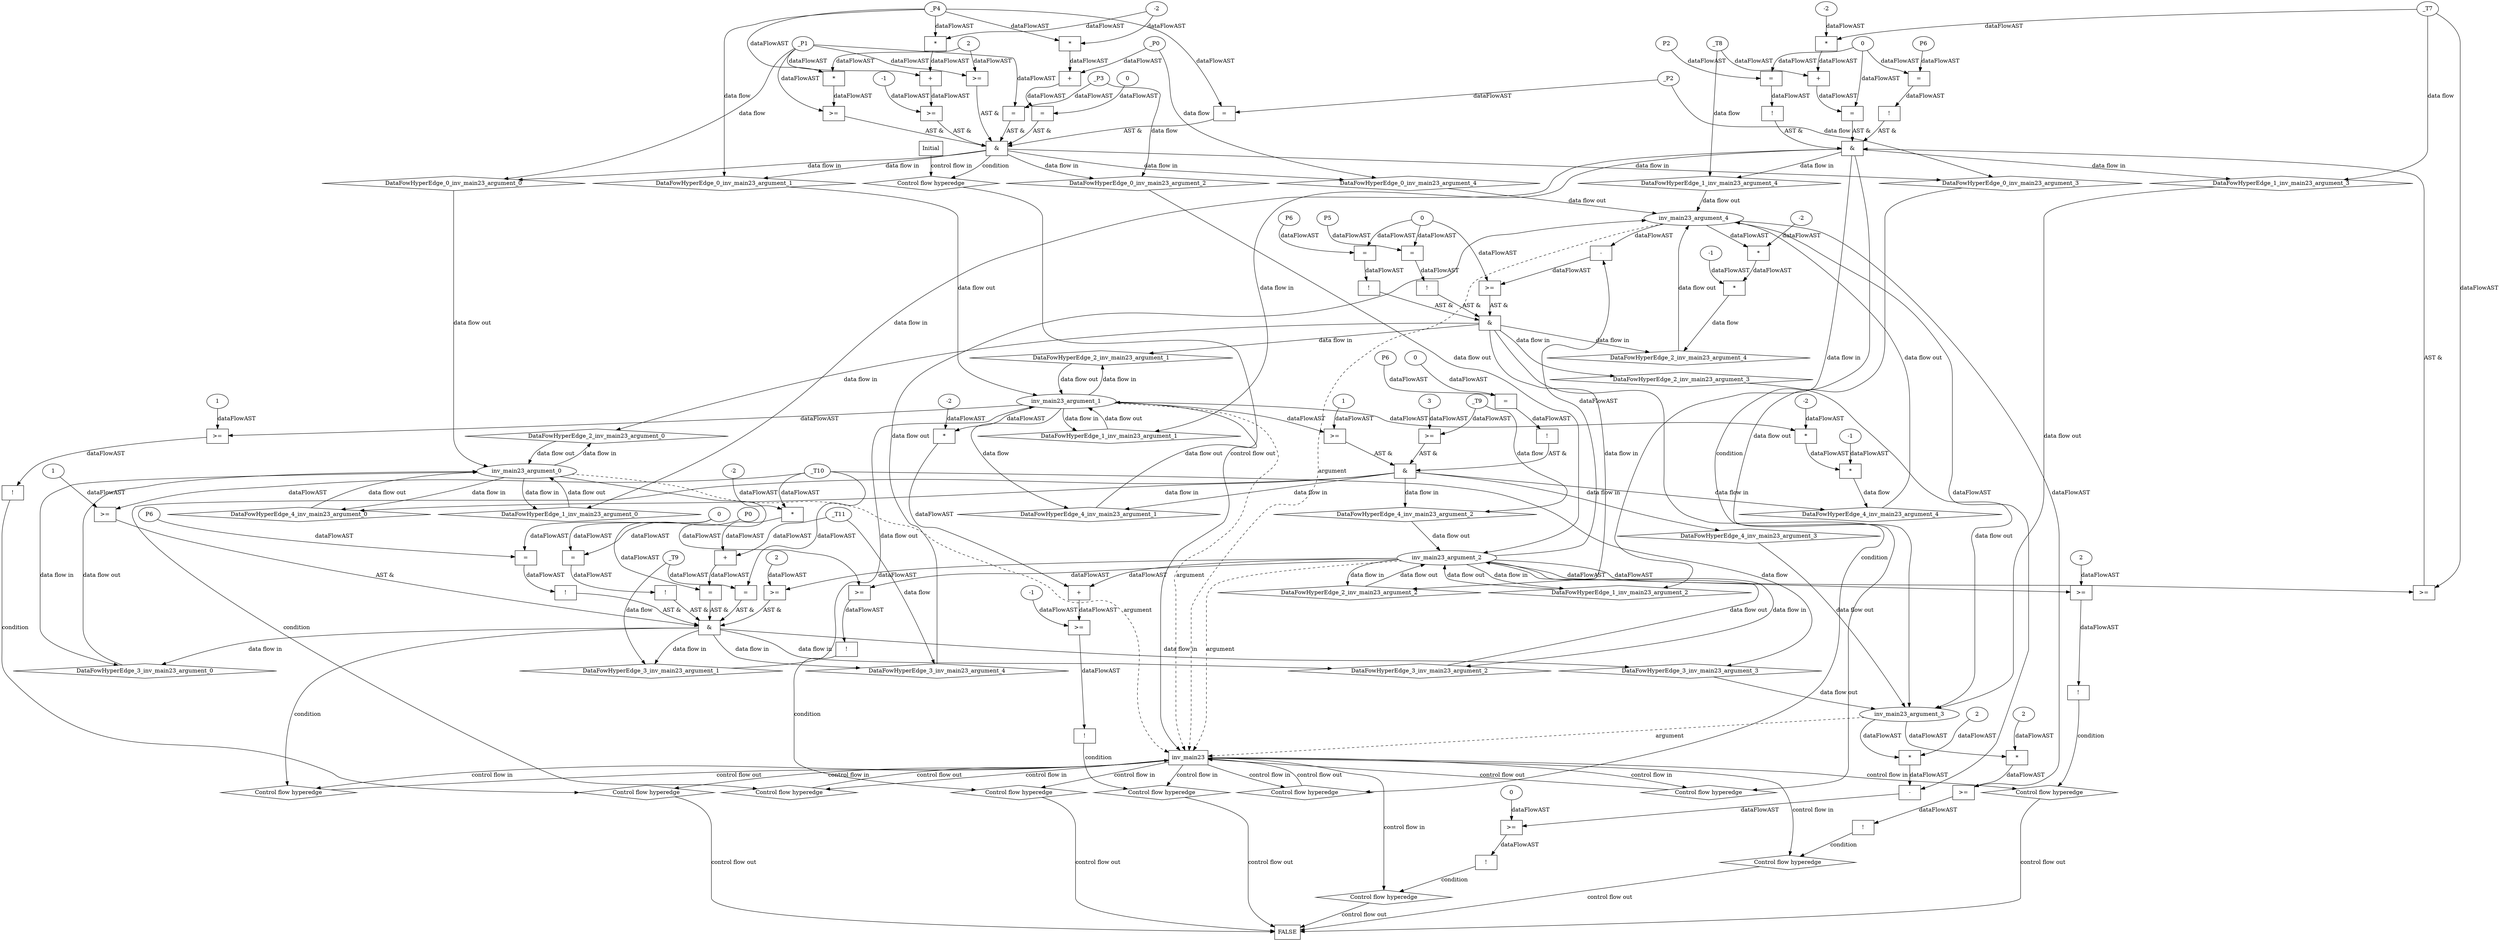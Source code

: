 digraph dag {
"inv_main23" [label="inv_main23" nodeName="inv_main23" class=cfn  shape="rect"];
FALSE [label="FALSE" nodeName=FALSE class=cfn  shape="rect"];
Initial [label="Initial" nodeName=Initial class=cfn  shape="rect"];
ControlFowHyperEdge_0 [label="Control flow hyperedge" nodeName=ControlFowHyperEdge_0 class=controlFlowHyperEdge shape="diamond"];
"Initial" -> ControlFowHyperEdge_0 [label="control flow in"]
ControlFowHyperEdge_0 -> "inv_main23" [label="control flow out"]
ControlFowHyperEdge_1 [label="Control flow hyperedge" nodeName=ControlFowHyperEdge_1 class=controlFlowHyperEdge shape="diamond"];
"inv_main23" -> ControlFowHyperEdge_1 [label="control flow in"]
ControlFowHyperEdge_1 -> "inv_main23" [label="control flow out"]
ControlFowHyperEdge_2 [label="Control flow hyperedge" nodeName=ControlFowHyperEdge_2 class=controlFlowHyperEdge shape="diamond"];
"inv_main23" -> ControlFowHyperEdge_2 [label="control flow in"]
ControlFowHyperEdge_2 -> "inv_main23" [label="control flow out"]
ControlFowHyperEdge_3 [label="Control flow hyperedge" nodeName=ControlFowHyperEdge_3 class=controlFlowHyperEdge shape="diamond"];
"inv_main23" -> ControlFowHyperEdge_3 [label="control flow in"]
ControlFowHyperEdge_3 -> "inv_main23" [label="control flow out"]
ControlFowHyperEdge_4 [label="Control flow hyperedge" nodeName=ControlFowHyperEdge_4 class=controlFlowHyperEdge shape="diamond"];
"inv_main23" -> ControlFowHyperEdge_4 [label="control flow in"]
ControlFowHyperEdge_4 -> "inv_main23" [label="control flow out"]
ControlFowHyperEdge_5 [label="Control flow hyperedge" nodeName=ControlFowHyperEdge_5 class=controlFlowHyperEdge shape="diamond"];
"inv_main23" -> ControlFowHyperEdge_5 [label="control flow in"]
ControlFowHyperEdge_5 -> "FALSE" [label="control flow out"]
ControlFowHyperEdge_6 [label="Control flow hyperedge" nodeName=ControlFowHyperEdge_6 class=controlFlowHyperEdge shape="diamond"];
"inv_main23" -> ControlFowHyperEdge_6 [label="control flow in"]
ControlFowHyperEdge_6 -> "FALSE" [label="control flow out"]
ControlFowHyperEdge_7 [label="Control flow hyperedge" nodeName=ControlFowHyperEdge_7 class=controlFlowHyperEdge shape="diamond"];
"inv_main23" -> ControlFowHyperEdge_7 [label="control flow in"]
ControlFowHyperEdge_7 -> "FALSE" [label="control flow out"]
ControlFowHyperEdge_8 [label="Control flow hyperedge" nodeName=ControlFowHyperEdge_8 class=controlFlowHyperEdge shape="diamond"];
"inv_main23" -> ControlFowHyperEdge_8 [label="control flow in"]
ControlFowHyperEdge_8 -> "FALSE" [label="control flow out"]
ControlFowHyperEdge_9 [label="Control flow hyperedge" nodeName=ControlFowHyperEdge_9 class=controlFlowHyperEdge shape="diamond"];
"inv_main23" -> ControlFowHyperEdge_9 [label="control flow in"]
ControlFowHyperEdge_9 -> "FALSE" [label="control flow out"]
ControlFowHyperEdge_10 [label="Control flow hyperedge" nodeName=ControlFowHyperEdge_10 class=controlFlowHyperEdge shape="diamond"];
"inv_main23" -> ControlFowHyperEdge_10 [label="control flow in"]
ControlFowHyperEdge_10 -> "FALSE" [label="control flow out"]
"inv_main23_argument_0" [label="inv_main23_argument_0" nodeName=argument0 class=argument  head="inv_main23" shape="oval"];
"inv_main23_argument_0" -> "inv_main23"[label="argument" style="dashed"]
"inv_main23_argument_1" [label="inv_main23_argument_1" nodeName=argument1 class=argument  head="inv_main23" shape="oval"];
"inv_main23_argument_1" -> "inv_main23"[label="argument" style="dashed"]
"inv_main23_argument_2" [label="inv_main23_argument_2" nodeName=argument2 class=argument  head="inv_main23" shape="oval"];
"inv_main23_argument_2" -> "inv_main23"[label="argument" style="dashed"]
"inv_main23_argument_3" [label="inv_main23_argument_3" nodeName=argument3 class=argument  head="inv_main23" shape="oval"];
"inv_main23_argument_3" -> "inv_main23"[label="argument" style="dashed"]
"inv_main23_argument_4" [label="inv_main23_argument_4" nodeName=argument4 class=argument  head="inv_main23" shape="oval"];
"inv_main23_argument_4" -> "inv_main23"[label="argument" style="dashed"]

"xxxinv_main23___Initial_0xxx_and" [label="&" nodeName="xxxinv_main23___Initial_0xxx_and" class=Operator shape="rect"];
"xxxinv_main23___Initial_0xxxguard5_node_0" [label=">=" nodeName="xxxinv_main23___Initial_0xxxguard5_node_0" class=Operator  shape="rect"];
"xxxinv_main23___Initial_0xxxguard5_node_1" [label="+" nodeName="xxxinv_main23___Initial_0xxxguard5_node_1" class= Operator shape="rect"];
"xxxinv_main23___Initial_0xxxguard5_node_2" [label="*" nodeName="xxxinv_main23___Initial_0xxxguard5_node_2" class=Operator  shape="rect"];
"xxxinv_main23___Initial_0xxxguard2_node_4" [label="-2" nodeName="xxxinv_main23___Initial_0xxxguard2_node_4" class=Coeff ];
"xxxinv_main23___Initial_0xxxguard5_node_6" [label="-1" nodeName="xxxinv_main23___Initial_0xxxguard5_node_6" class=Literal ];
"xxxinv_main23___Initial_0xxxguard5_node_1" -> "xxxinv_main23___Initial_0xxxguard5_node_0"[label="dataFlowAST"]
"xxxinv_main23___Initial_0xxxguard5_node_6" -> "xxxinv_main23___Initial_0xxxguard5_node_0"[label="dataFlowAST"]
"xxxinv_main23___Initial_0xxxguard5_node_2" -> "xxxinv_main23___Initial_0xxxguard5_node_1"[label="dataFlowAST"]
"xxxinv_main23___Initial_0xxxdataFlow3_node_0" -> "xxxinv_main23___Initial_0xxxguard5_node_1"[label="dataFlowAST"]
"xxxinv_main23___Initial_0xxxguard2_node_4" -> "xxxinv_main23___Initial_0xxxguard5_node_2"[label="dataFlowAST"]
"xxxinv_main23___Initial_0xxxdataFlow4_node_0" -> "xxxinv_main23___Initial_0xxxguard5_node_2"[label="dataFlowAST"]

"xxxinv_main23___Initial_0xxxguard5_node_0" -> "xxxinv_main23___Initial_0xxx_and" [label="AST &"];
"xxxinv_main23___Initial_0xxxguard3_node_0" [label=">=" nodeName="xxxinv_main23___Initial_0xxxguard3_node_0" class=Operator  shape="rect"];
"xxxinv_main23___Initial_0xxxguard3_node_2" [label="2" nodeName="xxxinv_main23___Initial_0xxxguard3_node_2" class=Literal ];
"xxxinv_main23___Initial_0xxxdataFlow3_node_0" -> "xxxinv_main23___Initial_0xxxguard3_node_0"[label="dataFlowAST"]
"xxxinv_main23___Initial_0xxxguard3_node_2" -> "xxxinv_main23___Initial_0xxxguard3_node_0"[label="dataFlowAST"]

"xxxinv_main23___Initial_0xxxguard3_node_0" -> "xxxinv_main23___Initial_0xxx_and" [label="AST &"];
"xxxinv_main23___Initial_0xxxguard4_node_0" [label=">=" nodeName="xxxinv_main23___Initial_0xxxguard4_node_0" class=Operator  shape="rect"];
"xxxinv_main23___Initial_0xxxguard4_node_1" [label="*" nodeName="xxxinv_main23___Initial_0xxxguard4_node_1" class=Operator  shape="rect"];
"xxxinv_main23___Initial_0xxxguard3_node_2" [label="2" nodeName="xxxinv_main23___Initial_0xxxguard3_node_2" class=Coeff ];
"xxxinv_main23___Initial_0xxxguard4_node_1" -> "xxxinv_main23___Initial_0xxxguard4_node_0"[label="dataFlowAST"]
"xxxinv_main23___Initial_0xxxdataFlow3_node_0" -> "xxxinv_main23___Initial_0xxxguard4_node_0"[label="dataFlowAST"]
"xxxinv_main23___Initial_0xxxguard3_node_2" -> "xxxinv_main23___Initial_0xxxguard4_node_1"[label="dataFlowAST"]
"xxxinv_main23___Initial_0xxxdataFlow4_node_0" -> "xxxinv_main23___Initial_0xxxguard4_node_1"[label="dataFlowAST"]

"xxxinv_main23___Initial_0xxxguard4_node_0" -> "xxxinv_main23___Initial_0xxx_and" [label="AST &"];
"xxxinv_main23___Initial_0xxxguard_0_node_0" [label="=" nodeName="xxxinv_main23___Initial_0xxxguard_0_node_0" class=Operator  shape="rect"];
"xxxinv_main23___Initial_0xxxdataFlow_0_node_0" -> "xxxinv_main23___Initial_0xxxguard_0_node_0"[label="dataFlowAST"]
"xxxinv_main23___Initial_0xxxdataFlow3_node_0" -> "xxxinv_main23___Initial_0xxxguard_0_node_0"[label="dataFlowAST"]

"xxxinv_main23___Initial_0xxxguard_0_node_0" -> "xxxinv_main23___Initial_0xxx_and" [label="AST &"];
"xxxinv_main23___Initial_0xxxguard2_node_0" [label="=" nodeName="xxxinv_main23___Initial_0xxxguard2_node_0" class=Operator  shape="rect"];
"xxxinv_main23___Initial_0xxxguard2_node_1" [label="+" nodeName="xxxinv_main23___Initial_0xxxguard2_node_1" class= Operator shape="rect"];
"xxxinv_main23___Initial_0xxxguard2_node_3" [label="*" nodeName="xxxinv_main23___Initial_0xxxguard2_node_3" class=Operator  shape="rect"];
"xxxinv_main23___Initial_0xxxguard2_node_4" [label="-2" nodeName="xxxinv_main23___Initial_0xxxguard2_node_4" class=Coeff ];
"xxxinv_main23___Initial_0xxxguard2_node_6" [label="0" nodeName="xxxinv_main23___Initial_0xxxguard2_node_6" class=Literal ];
"xxxinv_main23___Initial_0xxxguard2_node_1" -> "xxxinv_main23___Initial_0xxxguard2_node_0"[label="dataFlowAST"]
"xxxinv_main23___Initial_0xxxguard2_node_6" -> "xxxinv_main23___Initial_0xxxguard2_node_0"[label="dataFlowAST"]
"xxxinv_main23___Initial_0xxxdataFlow1_node_0" -> "xxxinv_main23___Initial_0xxxguard2_node_1"[label="dataFlowAST"]
"xxxinv_main23___Initial_0xxxguard2_node_3" -> "xxxinv_main23___Initial_0xxxguard2_node_1"[label="dataFlowAST"]
"xxxinv_main23___Initial_0xxxdataFlow4_node_0" -> "xxxinv_main23___Initial_0xxxguard2_node_3"[label="dataFlowAST"]
"xxxinv_main23___Initial_0xxxguard2_node_4" -> "xxxinv_main23___Initial_0xxxguard2_node_3"[label="dataFlowAST"]

"xxxinv_main23___Initial_0xxxguard2_node_0" -> "xxxinv_main23___Initial_0xxx_and" [label="AST &"];
"xxxinv_main23___Initial_0xxxguard1_node_0" [label="=" nodeName="xxxinv_main23___Initial_0xxxguard1_node_0" class=Operator  shape="rect"];
"xxxinv_main23___Initial_0xxxdataFlow2_node_0" -> "xxxinv_main23___Initial_0xxxguard1_node_0"[label="dataFlowAST"]
"xxxinv_main23___Initial_0xxxdataFlow4_node_0" -> "xxxinv_main23___Initial_0xxxguard1_node_0"[label="dataFlowAST"]

"xxxinv_main23___Initial_0xxxguard1_node_0" -> "xxxinv_main23___Initial_0xxx_and" [label="AST &"];
"xxxinv_main23___Initial_0xxx_and" -> "ControlFowHyperEdge_0" [label="condition"];
"xxxinv_main23___Initial_0xxxdataFlow_0_node_0" [label="_P3" nodeName="xxxinv_main23___Initial_0xxxdataFlow_0_node_0" class=Constant ];

"xxxinv_main23___Initial_0xxxdataFlow_0_node_0" -> "DataFowHyperEdge_0_inv_main23_argument_2" [label="data flow"];
"xxxinv_main23___Initial_0xxxdataFlow1_node_0" [label="_P0" nodeName="xxxinv_main23___Initial_0xxxdataFlow1_node_0" class=Constant ];

"xxxinv_main23___Initial_0xxxdataFlow1_node_0" -> "DataFowHyperEdge_0_inv_main23_argument_4" [label="data flow"];
"xxxinv_main23___Initial_0xxxdataFlow2_node_0" [label="_P2" nodeName="xxxinv_main23___Initial_0xxxdataFlow2_node_0" class=Constant ];

"xxxinv_main23___Initial_0xxxdataFlow2_node_0" -> "DataFowHyperEdge_0_inv_main23_argument_3" [label="data flow"];
"xxxinv_main23___Initial_0xxxdataFlow3_node_0" [label="_P1" nodeName="xxxinv_main23___Initial_0xxxdataFlow3_node_0" class=Constant ];

"xxxinv_main23___Initial_0xxxdataFlow3_node_0" -> "DataFowHyperEdge_0_inv_main23_argument_0" [label="data flow"];
"xxxinv_main23___Initial_0xxxdataFlow4_node_0" [label="_P4" nodeName="xxxinv_main23___Initial_0xxxdataFlow4_node_0" class=Constant ];

"xxxinv_main23___Initial_0xxxdataFlow4_node_0" -> "DataFowHyperEdge_0_inv_main23_argument_1" [label="data flow"];
"xxxinv_main23___inv_main23_1xxx_and" [label="&" nodeName="xxxinv_main23___inv_main23_1xxx_and" class=Operator shape="rect"];
"xxxinv_main23___inv_main23_1xxxguard_0_node_0" [label="!" nodeName="xxxinv_main23___inv_main23_1xxxguard_0_node_0" class=Operator shape="rect"];
"xxxinv_main23___inv_main23_1xxxguard_0_node_1" [label="=" nodeName="xxxinv_main23___inv_main23_1xxxguard_0_node_1" class=Operator  shape="rect"];
"xxxinv_main23___inv_main23_1xxxguard_0_node_2" [label="P6" nodeName="xxxinv_main23___inv_main23_1xxxguard_0_node_2" class=Constant ];
"xxxinv_main23___inv_main23_1xxxguard_0_node_3" [label="0" nodeName="xxxinv_main23___inv_main23_1xxxguard_0_node_3" class=Literal ];
"xxxinv_main23___inv_main23_1xxxguard_0_node_1" -> "xxxinv_main23___inv_main23_1xxxguard_0_node_0"[label="dataFlowAST"]
"xxxinv_main23___inv_main23_1xxxguard_0_node_2" -> "xxxinv_main23___inv_main23_1xxxguard_0_node_1"[label="dataFlowAST"]
"xxxinv_main23___inv_main23_1xxxguard_0_node_3" -> "xxxinv_main23___inv_main23_1xxxguard_0_node_1"[label="dataFlowAST"]

"xxxinv_main23___inv_main23_1xxxguard_0_node_0" -> "xxxinv_main23___inv_main23_1xxx_and" [label="AST &"];
"xxxinv_main23___inv_main23_1xxxguard1_node_0" [label="!" nodeName="xxxinv_main23___inv_main23_1xxxguard1_node_0" class=Operator shape="rect"];
"xxxinv_main23___inv_main23_1xxxguard1_node_1" [label="=" nodeName="xxxinv_main23___inv_main23_1xxxguard1_node_1" class=Operator  shape="rect"];
"xxxinv_main23___inv_main23_1xxxguard1_node_2" [label="P2" nodeName="xxxinv_main23___inv_main23_1xxxguard1_node_2" class=Constant ];
"xxxinv_main23___inv_main23_1xxxguard1_node_1" -> "xxxinv_main23___inv_main23_1xxxguard1_node_0"[label="dataFlowAST"]
"xxxinv_main23___inv_main23_1xxxguard1_node_2" -> "xxxinv_main23___inv_main23_1xxxguard1_node_1"[label="dataFlowAST"]
"xxxinv_main23___inv_main23_1xxxguard_0_node_3" -> "xxxinv_main23___inv_main23_1xxxguard1_node_1"[label="dataFlowAST"]

"xxxinv_main23___inv_main23_1xxxguard1_node_0" -> "xxxinv_main23___inv_main23_1xxx_and" [label="AST &"];
"xxxinv_main23___inv_main23_1xxxguard2_node_0" [label=">=" nodeName="xxxinv_main23___inv_main23_1xxxguard2_node_0" class=Operator  shape="rect"];
"inv_main23_argument_2" -> "xxxinv_main23___inv_main23_1xxxguard2_node_0"[label="dataFlowAST"]
"xxxinv_main23___inv_main23_1xxxdataFlow_0_node_0" -> "xxxinv_main23___inv_main23_1xxxguard2_node_0"[label="dataFlowAST"]

"xxxinv_main23___inv_main23_1xxxguard2_node_0" -> "xxxinv_main23___inv_main23_1xxx_and" [label="AST &"];
"xxxinv_main23___inv_main23_1xxxguard3_node_0" [label="=" nodeName="xxxinv_main23___inv_main23_1xxxguard3_node_0" class=Operator  shape="rect"];
"xxxinv_main23___inv_main23_1xxxguard3_node_1" [label="+" nodeName="xxxinv_main23___inv_main23_1xxxguard3_node_1" class= Operator shape="rect"];
"xxxinv_main23___inv_main23_1xxxguard3_node_3" [label="*" nodeName="xxxinv_main23___inv_main23_1xxxguard3_node_3" class=Operator  shape="rect"];
"xxxinv_main23___inv_main23_1xxxguard3_node_4" [label="-2" nodeName="xxxinv_main23___inv_main23_1xxxguard3_node_4" class=Coeff ];
"xxxinv_main23___inv_main23_1xxxguard3_node_1" -> "xxxinv_main23___inv_main23_1xxxguard3_node_0"[label="dataFlowAST"]
"xxxinv_main23___inv_main23_1xxxguard_0_node_3" -> "xxxinv_main23___inv_main23_1xxxguard3_node_0"[label="dataFlowAST"]
"xxxinv_main23___inv_main23_1xxxdataFlow1_node_0" -> "xxxinv_main23___inv_main23_1xxxguard3_node_1"[label="dataFlowAST"]
"xxxinv_main23___inv_main23_1xxxguard3_node_3" -> "xxxinv_main23___inv_main23_1xxxguard3_node_1"[label="dataFlowAST"]
"xxxinv_main23___inv_main23_1xxxdataFlow_0_node_0" -> "xxxinv_main23___inv_main23_1xxxguard3_node_3"[label="dataFlowAST"]
"xxxinv_main23___inv_main23_1xxxguard3_node_4" -> "xxxinv_main23___inv_main23_1xxxguard3_node_3"[label="dataFlowAST"]

"xxxinv_main23___inv_main23_1xxxguard3_node_0" -> "xxxinv_main23___inv_main23_1xxx_and" [label="AST &"];
"xxxinv_main23___inv_main23_1xxx_and" -> "ControlFowHyperEdge_1" [label="condition"];
"xxxinv_main23___inv_main23_1xxxdataFlow_0_node_0" [label="_T7" nodeName="xxxinv_main23___inv_main23_1xxxdataFlow_0_node_0" class=Constant ];

"xxxinv_main23___inv_main23_1xxxdataFlow_0_node_0" -> "DataFowHyperEdge_1_inv_main23_argument_3" [label="data flow"];
"xxxinv_main23___inv_main23_1xxxdataFlow1_node_0" [label="_T8" nodeName="xxxinv_main23___inv_main23_1xxxdataFlow1_node_0" class=Constant ];

"xxxinv_main23___inv_main23_1xxxdataFlow1_node_0" -> "DataFowHyperEdge_1_inv_main23_argument_4" [label="data flow"];
"xxxinv_main23___inv_main23_2xxx_and" [label="&" nodeName="xxxinv_main23___inv_main23_2xxx_and" class=Operator shape="rect"];
"xxxinv_main23___inv_main23_2xxxguard_0_node_0" [label="!" nodeName="xxxinv_main23___inv_main23_2xxxguard_0_node_0" class=Operator shape="rect"];
"xxxinv_main23___inv_main23_2xxxguard_0_node_1" [label="=" nodeName="xxxinv_main23___inv_main23_2xxxguard_0_node_1" class=Operator  shape="rect"];
"xxxinv_main23___inv_main23_2xxxguard_0_node_2" [label="P6" nodeName="xxxinv_main23___inv_main23_2xxxguard_0_node_2" class=Constant ];
"xxxinv_main23___inv_main23_2xxxguard_0_node_3" [label="0" nodeName="xxxinv_main23___inv_main23_2xxxguard_0_node_3" class=Literal ];
"xxxinv_main23___inv_main23_2xxxguard_0_node_1" -> "xxxinv_main23___inv_main23_2xxxguard_0_node_0"[label="dataFlowAST"]
"xxxinv_main23___inv_main23_2xxxguard_0_node_2" -> "xxxinv_main23___inv_main23_2xxxguard_0_node_1"[label="dataFlowAST"]
"xxxinv_main23___inv_main23_2xxxguard_0_node_3" -> "xxxinv_main23___inv_main23_2xxxguard_0_node_1"[label="dataFlowAST"]

"xxxinv_main23___inv_main23_2xxxguard_0_node_0" -> "xxxinv_main23___inv_main23_2xxx_and" [label="AST &"];
"xxxinv_main23___inv_main23_2xxxguard1_node_0" [label="!" nodeName="xxxinv_main23___inv_main23_2xxxguard1_node_0" class=Operator shape="rect"];
"xxxinv_main23___inv_main23_2xxxguard1_node_1" [label="=" nodeName="xxxinv_main23___inv_main23_2xxxguard1_node_1" class=Operator  shape="rect"];
"xxxinv_main23___inv_main23_2xxxguard1_node_2" [label="P5" nodeName="xxxinv_main23___inv_main23_2xxxguard1_node_2" class=Constant ];
"xxxinv_main23___inv_main23_2xxxguard1_node_1" -> "xxxinv_main23___inv_main23_2xxxguard1_node_0"[label="dataFlowAST"]
"xxxinv_main23___inv_main23_2xxxguard1_node_2" -> "xxxinv_main23___inv_main23_2xxxguard1_node_1"[label="dataFlowAST"]
"xxxinv_main23___inv_main23_2xxxguard_0_node_3" -> "xxxinv_main23___inv_main23_2xxxguard1_node_1"[label="dataFlowAST"]

"xxxinv_main23___inv_main23_2xxxguard1_node_0" -> "xxxinv_main23___inv_main23_2xxx_and" [label="AST &"];
"xxxinv_main23___inv_main23_2xxxguard2_node_0" [label=">=" nodeName="xxxinv_main23___inv_main23_2xxxguard2_node_0" class=Operator  shape="rect"];
"xxxinv_main23___inv_main23_2xxxguard2_node_2" [label="-" nodeName="xxxinv_main23___inv_main23_2xxxguard2_node_2" class= Operator shape="rect"];
"xxxinv_main23___inv_main23_2xxxguard_0_node_3" -> "xxxinv_main23___inv_main23_2xxxguard2_node_0"[label="dataFlowAST"]
"xxxinv_main23___inv_main23_2xxxguard2_node_2" -> "xxxinv_main23___inv_main23_2xxxguard2_node_0"[label="dataFlowAST"]
"inv_main23_argument_4" -> "xxxinv_main23___inv_main23_2xxxguard2_node_2"[label="dataFlowAST"]
"inv_main23_argument_2" -> "xxxinv_main23___inv_main23_2xxxguard2_node_2"[label="dataFlowAST"]

"xxxinv_main23___inv_main23_2xxxguard2_node_0" -> "xxxinv_main23___inv_main23_2xxx_and" [label="AST &"];
"xxxinv_main23___inv_main23_2xxx_and" -> "ControlFowHyperEdge_2" [label="condition"];
"xxxinv_main23___inv_main23_2xxxdataFlow_0_node_0" [label="*" nodeName="xxxinv_main23___inv_main23_2xxxdataFlow_0_node_0" class=Operator  shape="rect"];
"xxxinv_main23___inv_main23_2xxxdataFlow_0_node_1" [label="-1" nodeName="xxxinv_main23___inv_main23_2xxxdataFlow_0_node_1" class=Coeff ];
"xxxinv_main23___inv_main23_2xxxdataFlow_0_node_2" [label="*" nodeName="xxxinv_main23___inv_main23_2xxxdataFlow_0_node_2" class=Operator  shape="rect"];
"xxxinv_main23___inv_main23_2xxxdataFlow_0_node_3" [label="-2" nodeName="xxxinv_main23___inv_main23_2xxxdataFlow_0_node_3" class=Coeff ];
"xxxinv_main23___inv_main23_2xxxdataFlow_0_node_1" -> "xxxinv_main23___inv_main23_2xxxdataFlow_0_node_0"[label="dataFlowAST"]
"xxxinv_main23___inv_main23_2xxxdataFlow_0_node_2" -> "xxxinv_main23___inv_main23_2xxxdataFlow_0_node_0"[label="dataFlowAST"]
"inv_main23_argument_4" -> "xxxinv_main23___inv_main23_2xxxdataFlow_0_node_2"[label="dataFlowAST"]
"xxxinv_main23___inv_main23_2xxxdataFlow_0_node_3" -> "xxxinv_main23___inv_main23_2xxxdataFlow_0_node_2"[label="dataFlowAST"]

"xxxinv_main23___inv_main23_2xxxdataFlow_0_node_0" -> "DataFowHyperEdge_2_inv_main23_argument_4" [label="data flow"];
"xxxinv_main23___inv_main23_3xxx_and" [label="&" nodeName="xxxinv_main23___inv_main23_3xxx_and" class=Operator shape="rect"];
"xxxinv_main23___inv_main23_3xxxguard3_node_0" [label="!" nodeName="xxxinv_main23___inv_main23_3xxxguard3_node_0" class=Operator shape="rect"];
"xxxinv_main23___inv_main23_3xxxguard3_node_1" [label="=" nodeName="xxxinv_main23___inv_main23_3xxxguard3_node_1" class=Operator  shape="rect"];
"xxxinv_main23___inv_main23_3xxxguard3_node_2" [label="P6" nodeName="xxxinv_main23___inv_main23_3xxxguard3_node_2" class=Constant ];
"xxxinv_main23___inv_main23_3xxxguard3_node_1" -> "xxxinv_main23___inv_main23_3xxxguard3_node_0"[label="dataFlowAST"]
"xxxinv_main23___inv_main23_3xxxguard3_node_2" -> "xxxinv_main23___inv_main23_3xxxguard3_node_1"[label="dataFlowAST"]
"xxxinv_main23___inv_main23_3xxxguard_0_node_6" -> "xxxinv_main23___inv_main23_3xxxguard3_node_1"[label="dataFlowAST"]

"xxxinv_main23___inv_main23_3xxxguard3_node_0" -> "xxxinv_main23___inv_main23_3xxx_and" [label="AST &"];
"xxxinv_main23___inv_main23_3xxxguard1_node_0" [label="=" nodeName="xxxinv_main23___inv_main23_3xxxguard1_node_0" class=Operator  shape="rect"];
"xxxinv_main23___inv_main23_3xxxdataFlow_0_node_0" -> "xxxinv_main23___inv_main23_3xxxguard1_node_0"[label="dataFlowAST"]
"xxxinv_main23___inv_main23_3xxxdataFlow1_node_0" -> "xxxinv_main23___inv_main23_3xxxguard1_node_0"[label="dataFlowAST"]

"xxxinv_main23___inv_main23_3xxxguard1_node_0" -> "xxxinv_main23___inv_main23_3xxx_and" [label="AST &"];
"xxxinv_main23___inv_main23_3xxxguard4_node_0" [label="!" nodeName="xxxinv_main23___inv_main23_3xxxguard4_node_0" class=Operator shape="rect"];
"xxxinv_main23___inv_main23_3xxxguard4_node_1" [label="=" nodeName="xxxinv_main23___inv_main23_3xxxguard4_node_1" class=Operator  shape="rect"];
"xxxinv_main23___inv_main23_3xxxguard4_node_2" [label="P0" nodeName="xxxinv_main23___inv_main23_3xxxguard4_node_2" class=Constant ];
"xxxinv_main23___inv_main23_3xxxguard4_node_1" -> "xxxinv_main23___inv_main23_3xxxguard4_node_0"[label="dataFlowAST"]
"xxxinv_main23___inv_main23_3xxxguard4_node_2" -> "xxxinv_main23___inv_main23_3xxxguard4_node_1"[label="dataFlowAST"]
"xxxinv_main23___inv_main23_3xxxguard_0_node_6" -> "xxxinv_main23___inv_main23_3xxxguard4_node_1"[label="dataFlowAST"]

"xxxinv_main23___inv_main23_3xxxguard4_node_0" -> "xxxinv_main23___inv_main23_3xxx_and" [label="AST &"];
"xxxinv_main23___inv_main23_3xxxguard2_node_0" [label=">=" nodeName="xxxinv_main23___inv_main23_3xxxguard2_node_0" class=Operator  shape="rect"];
"xxxinv_main23___inv_main23_3xxxguard2_node_2" [label="2" nodeName="xxxinv_main23___inv_main23_3xxxguard2_node_2" class=Literal ];
"inv_main23_argument_2" -> "xxxinv_main23___inv_main23_3xxxguard2_node_0"[label="dataFlowAST"]
"xxxinv_main23___inv_main23_3xxxguard2_node_2" -> "xxxinv_main23___inv_main23_3xxxguard2_node_0"[label="dataFlowAST"]

"xxxinv_main23___inv_main23_3xxxguard2_node_0" -> "xxxinv_main23___inv_main23_3xxx_and" [label="AST &"];
"xxxinv_main23___inv_main23_3xxxguard_0_node_0" [label="=" nodeName="xxxinv_main23___inv_main23_3xxxguard_0_node_0" class=Operator  shape="rect"];
"xxxinv_main23___inv_main23_3xxxguard_0_node_1" [label="+" nodeName="xxxinv_main23___inv_main23_3xxxguard_0_node_1" class= Operator shape="rect"];
"xxxinv_main23___inv_main23_3xxxguard_0_node_3" [label="*" nodeName="xxxinv_main23___inv_main23_3xxxguard_0_node_3" class=Operator  shape="rect"];
"xxxinv_main23___inv_main23_3xxxguard_0_node_4" [label="-2" nodeName="xxxinv_main23___inv_main23_3xxxguard_0_node_4" class=Coeff ];
"xxxinv_main23___inv_main23_3xxxguard_0_node_6" [label="0" nodeName="xxxinv_main23___inv_main23_3xxxguard_0_node_6" class=Literal ];
"xxxinv_main23___inv_main23_3xxxguard_0_node_1" -> "xxxinv_main23___inv_main23_3xxxguard_0_node_0"[label="dataFlowAST"]
"xxxinv_main23___inv_main23_3xxxguard_0_node_6" -> "xxxinv_main23___inv_main23_3xxxguard_0_node_0"[label="dataFlowAST"]
"xxxinv_main23___inv_main23_3xxxdataFlow2_node_0" -> "xxxinv_main23___inv_main23_3xxxguard_0_node_1"[label="dataFlowAST"]
"xxxinv_main23___inv_main23_3xxxguard_0_node_3" -> "xxxinv_main23___inv_main23_3xxxguard_0_node_1"[label="dataFlowAST"]
"xxxinv_main23___inv_main23_3xxxdataFlow1_node_0" -> "xxxinv_main23___inv_main23_3xxxguard_0_node_3"[label="dataFlowAST"]
"xxxinv_main23___inv_main23_3xxxguard_0_node_4" -> "xxxinv_main23___inv_main23_3xxxguard_0_node_3"[label="dataFlowAST"]

"xxxinv_main23___inv_main23_3xxxguard_0_node_0" -> "xxxinv_main23___inv_main23_3xxx_and" [label="AST &"];
"xxxinv_main23___inv_main23_3xxxguard5_node_0" [label=">=" nodeName="xxxinv_main23___inv_main23_3xxxguard5_node_0" class=Operator  shape="rect"];
"xxxinv_main23___inv_main23_3xxxguard5_node_2" [label="1" nodeName="xxxinv_main23___inv_main23_3xxxguard5_node_2" class=Literal ];
"xxxinv_main23___inv_main23_3xxxdataFlow1_node_0" -> "xxxinv_main23___inv_main23_3xxxguard5_node_0"[label="dataFlowAST"]
"xxxinv_main23___inv_main23_3xxxguard5_node_2" -> "xxxinv_main23___inv_main23_3xxxguard5_node_0"[label="dataFlowAST"]

"xxxinv_main23___inv_main23_3xxxguard5_node_0" -> "xxxinv_main23___inv_main23_3xxx_and" [label="AST &"];
"xxxinv_main23___inv_main23_3xxx_and" -> "ControlFowHyperEdge_3" [label="condition"];
"xxxinv_main23___inv_main23_3xxxdataFlow_0_node_0" [label="_T9" nodeName="xxxinv_main23___inv_main23_3xxxdataFlow_0_node_0" class=Constant ];

"xxxinv_main23___inv_main23_3xxxdataFlow_0_node_0" -> "DataFowHyperEdge_3_inv_main23_argument_1" [label="data flow"];
"xxxinv_main23___inv_main23_3xxxdataFlow1_node_0" [label="_T10" nodeName="xxxinv_main23___inv_main23_3xxxdataFlow1_node_0" class=Constant ];

"xxxinv_main23___inv_main23_3xxxdataFlow1_node_0" -> "DataFowHyperEdge_3_inv_main23_argument_3" [label="data flow"];
"xxxinv_main23___inv_main23_3xxxdataFlow2_node_0" [label="_T11" nodeName="xxxinv_main23___inv_main23_3xxxdataFlow2_node_0" class=Constant ];

"xxxinv_main23___inv_main23_3xxxdataFlow2_node_0" -> "DataFowHyperEdge_3_inv_main23_argument_4" [label="data flow"];
"xxxinv_main23___inv_main23_4xxx_and" [label="&" nodeName="xxxinv_main23___inv_main23_4xxx_and" class=Operator shape="rect"];
"xxxinv_main23___inv_main23_4xxxguard_0_node_0" [label="!" nodeName="xxxinv_main23___inv_main23_4xxxguard_0_node_0" class=Operator shape="rect"];
"xxxinv_main23___inv_main23_4xxxguard_0_node_1" [label="=" nodeName="xxxinv_main23___inv_main23_4xxxguard_0_node_1" class=Operator  shape="rect"];
"xxxinv_main23___inv_main23_4xxxguard_0_node_2" [label="P6" nodeName="xxxinv_main23___inv_main23_4xxxguard_0_node_2" class=Constant ];
"xxxinv_main23___inv_main23_4xxxguard_0_node_3" [label="0" nodeName="xxxinv_main23___inv_main23_4xxxguard_0_node_3" class=Literal ];
"xxxinv_main23___inv_main23_4xxxguard_0_node_1" -> "xxxinv_main23___inv_main23_4xxxguard_0_node_0"[label="dataFlowAST"]
"xxxinv_main23___inv_main23_4xxxguard_0_node_2" -> "xxxinv_main23___inv_main23_4xxxguard_0_node_1"[label="dataFlowAST"]
"xxxinv_main23___inv_main23_4xxxguard_0_node_3" -> "xxxinv_main23___inv_main23_4xxxguard_0_node_1"[label="dataFlowAST"]

"xxxinv_main23___inv_main23_4xxxguard_0_node_0" -> "xxxinv_main23___inv_main23_4xxx_and" [label="AST &"];
"xxxinv_main23___inv_main23_4xxxguard1_node_0" [label=">=" nodeName="xxxinv_main23___inv_main23_4xxxguard1_node_0" class=Operator  shape="rect"];
"xxxinv_main23___inv_main23_4xxxguard1_node_1" [label="1" nodeName="xxxinv_main23___inv_main23_4xxxguard1_node_1" class=Literal ];
"xxxinv_main23___inv_main23_4xxxguard1_node_1" -> "xxxinv_main23___inv_main23_4xxxguard1_node_0"[label="dataFlowAST"]
"inv_main23_argument_1" -> "xxxinv_main23___inv_main23_4xxxguard1_node_0"[label="dataFlowAST"]

"xxxinv_main23___inv_main23_4xxxguard1_node_0" -> "xxxinv_main23___inv_main23_4xxx_and" [label="AST &"];
"xxxinv_main23___inv_main23_4xxxguard2_node_0" [label=">=" nodeName="xxxinv_main23___inv_main23_4xxxguard2_node_0" class=Operator  shape="rect"];
"xxxinv_main23___inv_main23_4xxxguard2_node_2" [label="3" nodeName="xxxinv_main23___inv_main23_4xxxguard2_node_2" class=Literal ];
"xxxinv_main23___inv_main23_4xxxdataFlow1_node_0" -> "xxxinv_main23___inv_main23_4xxxguard2_node_0"[label="dataFlowAST"]
"xxxinv_main23___inv_main23_4xxxguard2_node_2" -> "xxxinv_main23___inv_main23_4xxxguard2_node_0"[label="dataFlowAST"]

"xxxinv_main23___inv_main23_4xxxguard2_node_0" -> "xxxinv_main23___inv_main23_4xxx_and" [label="AST &"];
"xxxinv_main23___inv_main23_4xxx_and" -> "ControlFowHyperEdge_4" [label="condition"];

"inv_main23_argument_1" -> "DataFowHyperEdge_4_inv_main23_argument_1" [label="data flow"];
"xxxinv_main23___inv_main23_4xxxdataFlow1_node_0" [label="_T9" nodeName="xxxinv_main23___inv_main23_4xxxdataFlow1_node_0" class=Constant ];

"xxxinv_main23___inv_main23_4xxxdataFlow1_node_0" -> "DataFowHyperEdge_4_inv_main23_argument_2" [label="data flow"];
"xxxinv_main23___inv_main23_4xxxdataFlow2_node_0" [label="*" nodeName="xxxinv_main23___inv_main23_4xxxdataFlow2_node_0" class=Operator  shape="rect"];
"xxxinv_main23___inv_main23_4xxxdataFlow2_node_1" [label="-1" nodeName="xxxinv_main23___inv_main23_4xxxdataFlow2_node_1" class=Coeff ];
"xxxinv_main23___inv_main23_4xxxdataFlow2_node_2" [label="*" nodeName="xxxinv_main23___inv_main23_4xxxdataFlow2_node_2" class=Operator  shape="rect"];
"xxxinv_main23___inv_main23_4xxxdataFlow2_node_3" [label="-2" nodeName="xxxinv_main23___inv_main23_4xxxdataFlow2_node_3" class=Coeff ];
"xxxinv_main23___inv_main23_4xxxdataFlow2_node_1" -> "xxxinv_main23___inv_main23_4xxxdataFlow2_node_0"[label="dataFlowAST"]
"xxxinv_main23___inv_main23_4xxxdataFlow2_node_2" -> "xxxinv_main23___inv_main23_4xxxdataFlow2_node_0"[label="dataFlowAST"]
"inv_main23_argument_1" -> "xxxinv_main23___inv_main23_4xxxdataFlow2_node_2"[label="dataFlowAST"]
"xxxinv_main23___inv_main23_4xxxdataFlow2_node_3" -> "xxxinv_main23___inv_main23_4xxxdataFlow2_node_2"[label="dataFlowAST"]

"xxxinv_main23___inv_main23_4xxxdataFlow2_node_0" -> "DataFowHyperEdge_4_inv_main23_argument_4" [label="data flow"];
"xxxFALSE___inv_main23_5xxxguard_0_node_0" [label="!" nodeName="xxxFALSE___inv_main23_5xxxguard_0_node_0" class=Operator shape="rect"];
"xxxFALSE___inv_main23_5xxxguard_0_node_1" [label=">=" nodeName="xxxFALSE___inv_main23_5xxxguard_0_node_1" class=Operator  shape="rect"];
"xxxFALSE___inv_main23_5xxxguard_0_node_2" [label="*" nodeName="xxxFALSE___inv_main23_5xxxguard_0_node_2" class=Operator  shape="rect"];
"xxxFALSE___inv_main23_5xxxguard_0_node_3" [label="2" nodeName="xxxFALSE___inv_main23_5xxxguard_0_node_3" class=Coeff ];
"xxxFALSE___inv_main23_5xxxguard_0_node_1" -> "xxxFALSE___inv_main23_5xxxguard_0_node_0"[label="dataFlowAST"]
"xxxFALSE___inv_main23_5xxxguard_0_node_2" -> "xxxFALSE___inv_main23_5xxxguard_0_node_1"[label="dataFlowAST"]
"inv_main23_argument_4" -> "xxxFALSE___inv_main23_5xxxguard_0_node_1"[label="dataFlowAST"]
"xxxFALSE___inv_main23_5xxxguard_0_node_3" -> "xxxFALSE___inv_main23_5xxxguard_0_node_2"[label="dataFlowAST"]
"inv_main23_argument_3" -> "xxxFALSE___inv_main23_5xxxguard_0_node_2"[label="dataFlowAST"]

"xxxFALSE___inv_main23_5xxxguard_0_node_0" -> "ControlFowHyperEdge_5" [label="condition"];
"xxxFALSE___inv_main23_6xxxguard_0_node_0" [label="!" nodeName="xxxFALSE___inv_main23_6xxxguard_0_node_0" class=Operator shape="rect"];
"xxxFALSE___inv_main23_6xxxguard_0_node_1" [label=">=" nodeName="xxxFALSE___inv_main23_6xxxguard_0_node_1" class=Operator  shape="rect"];
"xxxFALSE___inv_main23_6xxxguard_0_node_2" [label="0" nodeName="xxxFALSE___inv_main23_6xxxguard_0_node_2" class=Literal ];
"xxxFALSE___inv_main23_6xxxguard_0_node_3" [label="-" nodeName="xxxFALSE___inv_main23_6xxxguard_0_node_3" class= Operator shape="rect"];
"xxxFALSE___inv_main23_6xxxguard_0_node_4" [label="*" nodeName="xxxFALSE___inv_main23_6xxxguard_0_node_4" class=Operator  shape="rect"];
"xxxFALSE___inv_main23_6xxxguard_0_node_5" [label="2" nodeName="xxxFALSE___inv_main23_6xxxguard_0_node_5" class=Coeff ];
"xxxFALSE___inv_main23_6xxxguard_0_node_1" -> "xxxFALSE___inv_main23_6xxxguard_0_node_0"[label="dataFlowAST"]
"xxxFALSE___inv_main23_6xxxguard_0_node_2" -> "xxxFALSE___inv_main23_6xxxguard_0_node_1"[label="dataFlowAST"]
"xxxFALSE___inv_main23_6xxxguard_0_node_3" -> "xxxFALSE___inv_main23_6xxxguard_0_node_1"[label="dataFlowAST"]
"xxxFALSE___inv_main23_6xxxguard_0_node_4" -> "xxxFALSE___inv_main23_6xxxguard_0_node_3"[label="dataFlowAST"]
"inv_main23_argument_4" -> "xxxFALSE___inv_main23_6xxxguard_0_node_3"[label="dataFlowAST"]
"xxxFALSE___inv_main23_6xxxguard_0_node_5" -> "xxxFALSE___inv_main23_6xxxguard_0_node_4"[label="dataFlowAST"]
"inv_main23_argument_3" -> "xxxFALSE___inv_main23_6xxxguard_0_node_4"[label="dataFlowAST"]

"xxxFALSE___inv_main23_6xxxguard_0_node_0" -> "ControlFowHyperEdge_6" [label="condition"];
"xxxFALSE___inv_main23_7xxxguard_0_node_0" [label="!" nodeName="xxxFALSE___inv_main23_7xxxguard_0_node_0" class=Operator shape="rect"];
"xxxFALSE___inv_main23_7xxxguard_0_node_1" [label=">=" nodeName="xxxFALSE___inv_main23_7xxxguard_0_node_1" class=Operator  shape="rect"];
"xxxFALSE___inv_main23_7xxxguard_0_node_2" [label="+" nodeName="xxxFALSE___inv_main23_7xxxguard_0_node_2" class= Operator shape="rect"];
"xxxFALSE___inv_main23_7xxxguard_0_node_4" [label="*" nodeName="xxxFALSE___inv_main23_7xxxguard_0_node_4" class=Operator  shape="rect"];
"xxxFALSE___inv_main23_7xxxguard_0_node_5" [label="-2" nodeName="xxxFALSE___inv_main23_7xxxguard_0_node_5" class=Coeff ];
"xxxFALSE___inv_main23_7xxxguard_0_node_7" [label="-1" nodeName="xxxFALSE___inv_main23_7xxxguard_0_node_7" class=Literal ];
"xxxFALSE___inv_main23_7xxxguard_0_node_1" -> "xxxFALSE___inv_main23_7xxxguard_0_node_0"[label="dataFlowAST"]
"xxxFALSE___inv_main23_7xxxguard_0_node_2" -> "xxxFALSE___inv_main23_7xxxguard_0_node_1"[label="dataFlowAST"]
"xxxFALSE___inv_main23_7xxxguard_0_node_7" -> "xxxFALSE___inv_main23_7xxxguard_0_node_1"[label="dataFlowAST"]
"inv_main23_argument_2" -> "xxxFALSE___inv_main23_7xxxguard_0_node_2"[label="dataFlowAST"]
"xxxFALSE___inv_main23_7xxxguard_0_node_4" -> "xxxFALSE___inv_main23_7xxxguard_0_node_2"[label="dataFlowAST"]
"inv_main23_argument_1" -> "xxxFALSE___inv_main23_7xxxguard_0_node_4"[label="dataFlowAST"]
"xxxFALSE___inv_main23_7xxxguard_0_node_5" -> "xxxFALSE___inv_main23_7xxxguard_0_node_4"[label="dataFlowAST"]

"xxxFALSE___inv_main23_7xxxguard_0_node_0" -> "ControlFowHyperEdge_7" [label="condition"];
"xxxFALSE___inv_main23_8xxxguard_0_node_0" [label="!" nodeName="xxxFALSE___inv_main23_8xxxguard_0_node_0" class=Operator shape="rect"];
"xxxFALSE___inv_main23_8xxxguard_0_node_1" [label=">=" nodeName="xxxFALSE___inv_main23_8xxxguard_0_node_1" class=Operator  shape="rect"];
"xxxFALSE___inv_main23_8xxxguard_0_node_3" [label="2" nodeName="xxxFALSE___inv_main23_8xxxguard_0_node_3" class=Literal ];
"xxxFALSE___inv_main23_8xxxguard_0_node_1" -> "xxxFALSE___inv_main23_8xxxguard_0_node_0"[label="dataFlowAST"]
"inv_main23_argument_2" -> "xxxFALSE___inv_main23_8xxxguard_0_node_1"[label="dataFlowAST"]
"xxxFALSE___inv_main23_8xxxguard_0_node_3" -> "xxxFALSE___inv_main23_8xxxguard_0_node_1"[label="dataFlowAST"]

"xxxFALSE___inv_main23_8xxxguard_0_node_0" -> "ControlFowHyperEdge_8" [label="condition"];
"xxxFALSE___inv_main23_9xxxguard_0_node_0" [label="!" nodeName="xxxFALSE___inv_main23_9xxxguard_0_node_0" class=Operator shape="rect"];
"xxxFALSE___inv_main23_9xxxguard_0_node_1" [label=">=" nodeName="xxxFALSE___inv_main23_9xxxguard_0_node_1" class=Operator  shape="rect"];
"xxxFALSE___inv_main23_9xxxguard_0_node_3" [label="1" nodeName="xxxFALSE___inv_main23_9xxxguard_0_node_3" class=Literal ];
"xxxFALSE___inv_main23_9xxxguard_0_node_1" -> "xxxFALSE___inv_main23_9xxxguard_0_node_0"[label="dataFlowAST"]
"inv_main23_argument_1" -> "xxxFALSE___inv_main23_9xxxguard_0_node_1"[label="dataFlowAST"]
"xxxFALSE___inv_main23_9xxxguard_0_node_3" -> "xxxFALSE___inv_main23_9xxxguard_0_node_1"[label="dataFlowAST"]

"xxxFALSE___inv_main23_9xxxguard_0_node_0" -> "ControlFowHyperEdge_9" [label="condition"];
"xxxFALSE___inv_main23_10xxxguard_0_node_0" [label="!" nodeName="xxxFALSE___inv_main23_10xxxguard_0_node_0" class=Operator shape="rect"];
"xxxFALSE___inv_main23_10xxxguard_0_node_1" [label=">=" nodeName="xxxFALSE___inv_main23_10xxxguard_0_node_1" class=Operator  shape="rect"];
"xxxFALSE___inv_main23_10xxxguard_0_node_1" -> "xxxFALSE___inv_main23_10xxxguard_0_node_0"[label="dataFlowAST"]
"inv_main23_argument_0" -> "xxxFALSE___inv_main23_10xxxguard_0_node_1"[label="dataFlowAST"]
"inv_main23_argument_2" -> "xxxFALSE___inv_main23_10xxxguard_0_node_1"[label="dataFlowAST"]

"xxxFALSE___inv_main23_10xxxguard_0_node_0" -> "ControlFowHyperEdge_10" [label="condition"];
"DataFowHyperEdge_0_inv_main23_argument_0" [label="DataFowHyperEdge_0_inv_main23_argument_0" nodeName="DataFowHyperEdge_0_inv_main23_argument_0" class=DataFlowHyperedge shape="diamond"];
"DataFowHyperEdge_0_inv_main23_argument_0" -> "inv_main23_argument_0"[label="data flow out"]
"xxxinv_main23___Initial_0xxx_and" -> "DataFowHyperEdge_0_inv_main23_argument_0"[label="data flow in"]
"DataFowHyperEdge_0_inv_main23_argument_1" [label="DataFowHyperEdge_0_inv_main23_argument_1" nodeName="DataFowHyperEdge_0_inv_main23_argument_1" class=DataFlowHyperedge shape="diamond"];
"DataFowHyperEdge_0_inv_main23_argument_1" -> "inv_main23_argument_1"[label="data flow out"]
"xxxinv_main23___Initial_0xxx_and" -> "DataFowHyperEdge_0_inv_main23_argument_1"[label="data flow in"]
"DataFowHyperEdge_0_inv_main23_argument_2" [label="DataFowHyperEdge_0_inv_main23_argument_2" nodeName="DataFowHyperEdge_0_inv_main23_argument_2" class=DataFlowHyperedge shape="diamond"];
"DataFowHyperEdge_0_inv_main23_argument_2" -> "inv_main23_argument_2"[label="data flow out"]
"xxxinv_main23___Initial_0xxx_and" -> "DataFowHyperEdge_0_inv_main23_argument_2"[label="data flow in"]
"DataFowHyperEdge_0_inv_main23_argument_3" [label="DataFowHyperEdge_0_inv_main23_argument_3" nodeName="DataFowHyperEdge_0_inv_main23_argument_3" class=DataFlowHyperedge shape="diamond"];
"DataFowHyperEdge_0_inv_main23_argument_3" -> "inv_main23_argument_3"[label="data flow out"]
"xxxinv_main23___Initial_0xxx_and" -> "DataFowHyperEdge_0_inv_main23_argument_3"[label="data flow in"]
"DataFowHyperEdge_0_inv_main23_argument_4" [label="DataFowHyperEdge_0_inv_main23_argument_4" nodeName="DataFowHyperEdge_0_inv_main23_argument_4" class=DataFlowHyperedge shape="diamond"];
"DataFowHyperEdge_0_inv_main23_argument_4" -> "inv_main23_argument_4"[label="data flow out"]
"xxxinv_main23___Initial_0xxx_and" -> "DataFowHyperEdge_0_inv_main23_argument_4"[label="data flow in"]
"DataFowHyperEdge_1_inv_main23_argument_0" [label="DataFowHyperEdge_1_inv_main23_argument_0" nodeName="DataFowHyperEdge_1_inv_main23_argument_0" class=DataFlowHyperedge shape="diamond"];
"DataFowHyperEdge_1_inv_main23_argument_0" -> "inv_main23_argument_0"[label="data flow out"]
"xxxinv_main23___inv_main23_1xxx_and" -> "DataFowHyperEdge_1_inv_main23_argument_0"[label="data flow in"]
"DataFowHyperEdge_1_inv_main23_argument_1" [label="DataFowHyperEdge_1_inv_main23_argument_1" nodeName="DataFowHyperEdge_1_inv_main23_argument_1" class=DataFlowHyperedge shape="diamond"];
"DataFowHyperEdge_1_inv_main23_argument_1" -> "inv_main23_argument_1"[label="data flow out"]
"xxxinv_main23___inv_main23_1xxx_and" -> "DataFowHyperEdge_1_inv_main23_argument_1"[label="data flow in"]
"DataFowHyperEdge_1_inv_main23_argument_2" [label="DataFowHyperEdge_1_inv_main23_argument_2" nodeName="DataFowHyperEdge_1_inv_main23_argument_2" class=DataFlowHyperedge shape="diamond"];
"DataFowHyperEdge_1_inv_main23_argument_2" -> "inv_main23_argument_2"[label="data flow out"]
"xxxinv_main23___inv_main23_1xxx_and" -> "DataFowHyperEdge_1_inv_main23_argument_2"[label="data flow in"]
"DataFowHyperEdge_1_inv_main23_argument_3" [label="DataFowHyperEdge_1_inv_main23_argument_3" nodeName="DataFowHyperEdge_1_inv_main23_argument_3" class=DataFlowHyperedge shape="diamond"];
"DataFowHyperEdge_1_inv_main23_argument_3" -> "inv_main23_argument_3"[label="data flow out"]
"xxxinv_main23___inv_main23_1xxx_and" -> "DataFowHyperEdge_1_inv_main23_argument_3"[label="data flow in"]
"DataFowHyperEdge_1_inv_main23_argument_4" [label="DataFowHyperEdge_1_inv_main23_argument_4" nodeName="DataFowHyperEdge_1_inv_main23_argument_4" class=DataFlowHyperedge shape="diamond"];
"DataFowHyperEdge_1_inv_main23_argument_4" -> "inv_main23_argument_4"[label="data flow out"]
"xxxinv_main23___inv_main23_1xxx_and" -> "DataFowHyperEdge_1_inv_main23_argument_4"[label="data flow in"]
"DataFowHyperEdge_2_inv_main23_argument_0" [label="DataFowHyperEdge_2_inv_main23_argument_0" nodeName="DataFowHyperEdge_2_inv_main23_argument_0" class=DataFlowHyperedge shape="diamond"];
"DataFowHyperEdge_2_inv_main23_argument_0" -> "inv_main23_argument_0"[label="data flow out"]
"xxxinv_main23___inv_main23_2xxx_and" -> "DataFowHyperEdge_2_inv_main23_argument_0"[label="data flow in"]
"DataFowHyperEdge_2_inv_main23_argument_1" [label="DataFowHyperEdge_2_inv_main23_argument_1" nodeName="DataFowHyperEdge_2_inv_main23_argument_1" class=DataFlowHyperedge shape="diamond"];
"DataFowHyperEdge_2_inv_main23_argument_1" -> "inv_main23_argument_1"[label="data flow out"]
"xxxinv_main23___inv_main23_2xxx_and" -> "DataFowHyperEdge_2_inv_main23_argument_1"[label="data flow in"]
"DataFowHyperEdge_2_inv_main23_argument_2" [label="DataFowHyperEdge_2_inv_main23_argument_2" nodeName="DataFowHyperEdge_2_inv_main23_argument_2" class=DataFlowHyperedge shape="diamond"];
"DataFowHyperEdge_2_inv_main23_argument_2" -> "inv_main23_argument_2"[label="data flow out"]
"xxxinv_main23___inv_main23_2xxx_and" -> "DataFowHyperEdge_2_inv_main23_argument_2"[label="data flow in"]
"DataFowHyperEdge_2_inv_main23_argument_3" [label="DataFowHyperEdge_2_inv_main23_argument_3" nodeName="DataFowHyperEdge_2_inv_main23_argument_3" class=DataFlowHyperedge shape="diamond"];
"DataFowHyperEdge_2_inv_main23_argument_3" -> "inv_main23_argument_3"[label="data flow out"]
"xxxinv_main23___inv_main23_2xxx_and" -> "DataFowHyperEdge_2_inv_main23_argument_3"[label="data flow in"]
"DataFowHyperEdge_2_inv_main23_argument_4" [label="DataFowHyperEdge_2_inv_main23_argument_4" nodeName="DataFowHyperEdge_2_inv_main23_argument_4" class=DataFlowHyperedge shape="diamond"];
"DataFowHyperEdge_2_inv_main23_argument_4" -> "inv_main23_argument_4"[label="data flow out"]
"xxxinv_main23___inv_main23_2xxx_and" -> "DataFowHyperEdge_2_inv_main23_argument_4"[label="data flow in"]
"DataFowHyperEdge_3_inv_main23_argument_0" [label="DataFowHyperEdge_3_inv_main23_argument_0" nodeName="DataFowHyperEdge_3_inv_main23_argument_0" class=DataFlowHyperedge shape="diamond"];
"DataFowHyperEdge_3_inv_main23_argument_0" -> "inv_main23_argument_0"[label="data flow out"]
"xxxinv_main23___inv_main23_3xxx_and" -> "DataFowHyperEdge_3_inv_main23_argument_0"[label="data flow in"]
"DataFowHyperEdge_3_inv_main23_argument_1" [label="DataFowHyperEdge_3_inv_main23_argument_1" nodeName="DataFowHyperEdge_3_inv_main23_argument_1" class=DataFlowHyperedge shape="diamond"];
"DataFowHyperEdge_3_inv_main23_argument_1" -> "inv_main23_argument_1"[label="data flow out"]
"xxxinv_main23___inv_main23_3xxx_and" -> "DataFowHyperEdge_3_inv_main23_argument_1"[label="data flow in"]
"DataFowHyperEdge_3_inv_main23_argument_2" [label="DataFowHyperEdge_3_inv_main23_argument_2" nodeName="DataFowHyperEdge_3_inv_main23_argument_2" class=DataFlowHyperedge shape="diamond"];
"DataFowHyperEdge_3_inv_main23_argument_2" -> "inv_main23_argument_2"[label="data flow out"]
"xxxinv_main23___inv_main23_3xxx_and" -> "DataFowHyperEdge_3_inv_main23_argument_2"[label="data flow in"]
"DataFowHyperEdge_3_inv_main23_argument_3" [label="DataFowHyperEdge_3_inv_main23_argument_3" nodeName="DataFowHyperEdge_3_inv_main23_argument_3" class=DataFlowHyperedge shape="diamond"];
"DataFowHyperEdge_3_inv_main23_argument_3" -> "inv_main23_argument_3"[label="data flow out"]
"xxxinv_main23___inv_main23_3xxx_and" -> "DataFowHyperEdge_3_inv_main23_argument_3"[label="data flow in"]
"DataFowHyperEdge_3_inv_main23_argument_4" [label="DataFowHyperEdge_3_inv_main23_argument_4" nodeName="DataFowHyperEdge_3_inv_main23_argument_4" class=DataFlowHyperedge shape="diamond"];
"DataFowHyperEdge_3_inv_main23_argument_4" -> "inv_main23_argument_4"[label="data flow out"]
"xxxinv_main23___inv_main23_3xxx_and" -> "DataFowHyperEdge_3_inv_main23_argument_4"[label="data flow in"]
"DataFowHyperEdge_4_inv_main23_argument_0" [label="DataFowHyperEdge_4_inv_main23_argument_0" nodeName="DataFowHyperEdge_4_inv_main23_argument_0" class=DataFlowHyperedge shape="diamond"];
"DataFowHyperEdge_4_inv_main23_argument_0" -> "inv_main23_argument_0"[label="data flow out"]
"xxxinv_main23___inv_main23_4xxx_and" -> "DataFowHyperEdge_4_inv_main23_argument_0"[label="data flow in"]
"DataFowHyperEdge_4_inv_main23_argument_1" [label="DataFowHyperEdge_4_inv_main23_argument_1" nodeName="DataFowHyperEdge_4_inv_main23_argument_1" class=DataFlowHyperedge shape="diamond"];
"DataFowHyperEdge_4_inv_main23_argument_1" -> "inv_main23_argument_1"[label="data flow out"]
"xxxinv_main23___inv_main23_4xxx_and" -> "DataFowHyperEdge_4_inv_main23_argument_1"[label="data flow in"]
"DataFowHyperEdge_4_inv_main23_argument_2" [label="DataFowHyperEdge_4_inv_main23_argument_2" nodeName="DataFowHyperEdge_4_inv_main23_argument_2" class=DataFlowHyperedge shape="diamond"];
"DataFowHyperEdge_4_inv_main23_argument_2" -> "inv_main23_argument_2"[label="data flow out"]
"xxxinv_main23___inv_main23_4xxx_and" -> "DataFowHyperEdge_4_inv_main23_argument_2"[label="data flow in"]
"DataFowHyperEdge_4_inv_main23_argument_3" [label="DataFowHyperEdge_4_inv_main23_argument_3" nodeName="DataFowHyperEdge_4_inv_main23_argument_3" class=DataFlowHyperedge shape="diamond"];
"DataFowHyperEdge_4_inv_main23_argument_3" -> "inv_main23_argument_3"[label="data flow out"]
"xxxinv_main23___inv_main23_4xxx_and" -> "DataFowHyperEdge_4_inv_main23_argument_3"[label="data flow in"]
"DataFowHyperEdge_4_inv_main23_argument_4" [label="DataFowHyperEdge_4_inv_main23_argument_4" nodeName="DataFowHyperEdge_4_inv_main23_argument_4" class=DataFlowHyperedge shape="diamond"];
"DataFowHyperEdge_4_inv_main23_argument_4" -> "inv_main23_argument_4"[label="data flow out"]
"xxxinv_main23___inv_main23_4xxx_and" -> "DataFowHyperEdge_4_inv_main23_argument_4"[label="data flow in"]
"inv_main23_argument_0" -> "DataFowHyperEdge_1_inv_main23_argument_0"[label="data flow in"]
"inv_main23_argument_1" -> "DataFowHyperEdge_1_inv_main23_argument_1"[label="data flow in"]
"inv_main23_argument_2" -> "DataFowHyperEdge_1_inv_main23_argument_2"[label="data flow in"]
"inv_main23_argument_0" -> "DataFowHyperEdge_2_inv_main23_argument_0"[label="data flow in"]
"inv_main23_argument_1" -> "DataFowHyperEdge_2_inv_main23_argument_1"[label="data flow in"]
"inv_main23_argument_2" -> "DataFowHyperEdge_2_inv_main23_argument_2"[label="data flow in"]
"inv_main23_argument_0" -> "DataFowHyperEdge_3_inv_main23_argument_0"[label="data flow in"]
"inv_main23_argument_2" -> "DataFowHyperEdge_3_inv_main23_argument_2"[label="data flow in"]
"inv_main23_argument_0" -> "DataFowHyperEdge_4_inv_main23_argument_0"[label="data flow in"]




}
